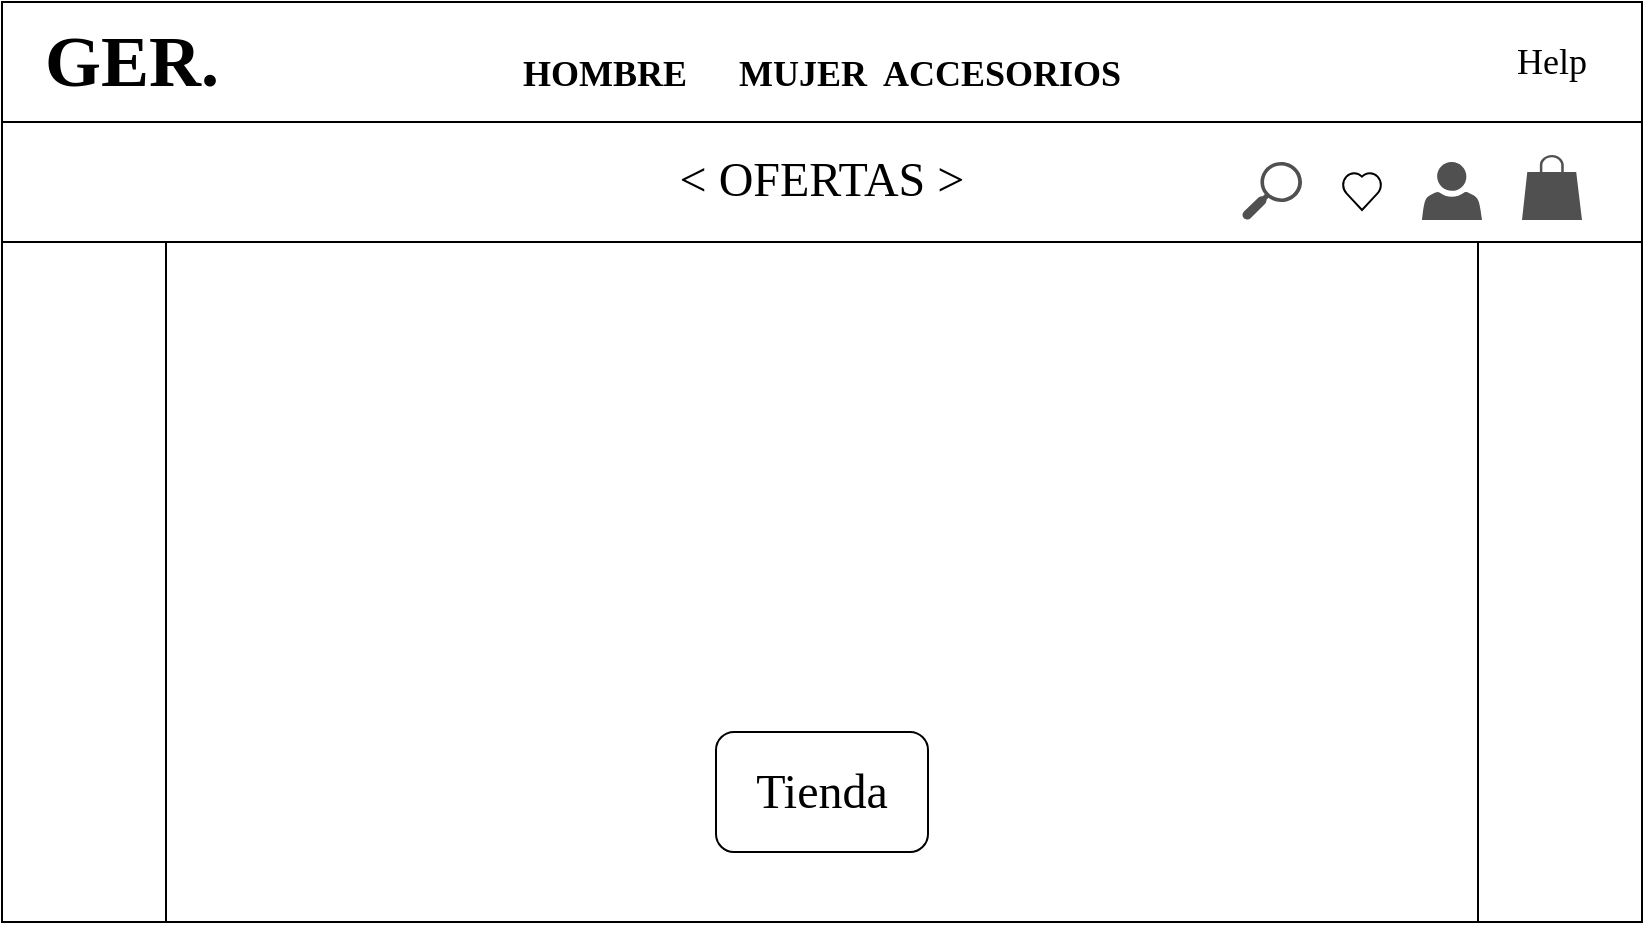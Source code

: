 <mxfile version="17.4.2" type="device"><diagram id="TskR9jYv6wMK5H303OA3" name="Página-1"><mxGraphModel dx="1278" dy="649" grid="1" gridSize="10" guides="1" tooltips="1" connect="1" arrows="1" fold="1" page="1" pageScale="1" pageWidth="827" pageHeight="1169" math="0" shadow="0"><root><mxCell id="0"/><mxCell id="1" parent="0"/><mxCell id="IfCrElU4NIHjidWgs5Dv-1" value="" style="rounded=0;whiteSpace=wrap;html=1;" vertex="1" parent="1"><mxGeometry width="820" height="120" as="geometry"/></mxCell><mxCell id="IfCrElU4NIHjidWgs5Dv-2" value="" style="endArrow=none;html=1;rounded=0;exitX=0;exitY=0.5;exitDx=0;exitDy=0;entryX=1;entryY=0.5;entryDx=0;entryDy=0;" edge="1" parent="1" source="IfCrElU4NIHjidWgs5Dv-1" target="IfCrElU4NIHjidWgs5Dv-1"><mxGeometry width="50" height="50" relative="1" as="geometry"><mxPoint x="390" y="260" as="sourcePoint"/><mxPoint x="440" y="210" as="targetPoint"/></mxGeometry></mxCell><mxCell id="IfCrElU4NIHjidWgs5Dv-3" value="&lt;b&gt;&lt;font style=&quot;font-size: 36px&quot; face=&quot;Tahoma&quot;&gt;GER.&lt;/font&gt;&lt;/b&gt;" style="text;html=1;strokeColor=none;fillColor=none;align=center;verticalAlign=middle;whiteSpace=wrap;rounded=0;" vertex="1" parent="1"><mxGeometry x="10" width="110" height="60" as="geometry"/></mxCell><mxCell id="IfCrElU4NIHjidWgs5Dv-4" value="&lt;font style=&quot;font-size: 18px&quot;&gt;&lt;b&gt;HOMBRE &lt;span style=&quot;white-space: pre&quot;&gt;&#9;&lt;/span&gt;MUJER &lt;span style=&quot;white-space: pre&quot;&gt;&#9;&lt;/span&gt;ACCESORIOS&lt;/b&gt;&lt;/font&gt;" style="text;html=1;strokeColor=none;fillColor=none;align=center;verticalAlign=middle;whiteSpace=wrap;rounded=0;fontFamily=Tahoma;fontSize=36;" vertex="1" parent="1"><mxGeometry x="240" y="15" width="340" height="30" as="geometry"/></mxCell><mxCell id="IfCrElU4NIHjidWgs5Dv-6" value="" style="sketch=0;pointerEvents=1;shadow=0;dashed=0;html=1;strokeColor=none;fillColor=#505050;labelPosition=center;verticalLabelPosition=bottom;verticalAlign=top;outlineConnect=0;align=center;shape=mxgraph.office.concepts.search;fontFamily=Tahoma;fontSize=18;" vertex="1" parent="1"><mxGeometry x="620" y="80" width="30" height="29" as="geometry"/></mxCell><mxCell id="IfCrElU4NIHjidWgs5Dv-7" value="" style="verticalLabelPosition=bottom;verticalAlign=top;html=1;shape=mxgraph.basic.heart;fontFamily=Tahoma;fontSize=18;" vertex="1" parent="1"><mxGeometry x="670" y="85" width="20" height="19" as="geometry"/></mxCell><mxCell id="IfCrElU4NIHjidWgs5Dv-9" value="" style="sketch=0;pointerEvents=1;shadow=0;dashed=0;html=1;strokeColor=none;fillColor=#505050;labelPosition=center;verticalLabelPosition=bottom;verticalAlign=top;outlineConnect=0;align=center;shape=mxgraph.office.users.user;fontFamily=Tahoma;fontSize=18;" vertex="1" parent="1"><mxGeometry x="710" y="80" width="30" height="29" as="geometry"/></mxCell><mxCell id="IfCrElU4NIHjidWgs5Dv-10" value="" style="sketch=0;pointerEvents=1;shadow=0;dashed=0;html=1;strokeColor=none;fillColor=#505050;labelPosition=center;verticalLabelPosition=bottom;verticalAlign=top;outlineConnect=0;align=center;shape=mxgraph.office.concepts.marketplace_shopping_bag;fontFamily=Tahoma;fontSize=18;" vertex="1" parent="1"><mxGeometry x="760" y="76.5" width="30" height="32.5" as="geometry"/></mxCell><mxCell id="IfCrElU4NIHjidWgs5Dv-11" value="Help" style="text;html=1;strokeColor=none;fillColor=none;align=center;verticalAlign=middle;whiteSpace=wrap;rounded=0;fontFamily=Tahoma;fontSize=18;" vertex="1" parent="1"><mxGeometry x="745" y="15" width="60" height="30" as="geometry"/></mxCell><mxCell id="IfCrElU4NIHjidWgs5Dv-12" value="&lt;font face=&quot;Lucida Console&quot; style=&quot;font-size: 24px&quot;&gt;&amp;lt; OFERTAS &amp;gt;&lt;/font&gt;" style="text;html=1;strokeColor=none;fillColor=none;align=center;verticalAlign=middle;whiteSpace=wrap;rounded=0;fontFamily=Tahoma;fontSize=18;" vertex="1" parent="1"><mxGeometry x="325" y="74" width="170" height="30" as="geometry"/></mxCell><mxCell id="IfCrElU4NIHjidWgs5Dv-13" value="" style="shape=process;whiteSpace=wrap;html=1;backgroundOutline=1;fontFamily=Lucida Console;fontSize=24;" vertex="1" parent="1"><mxGeometry y="120" width="820" height="340" as="geometry"/></mxCell><mxCell id="IfCrElU4NIHjidWgs5Dv-14" value="" style="rounded=1;whiteSpace=wrap;html=1;fontFamily=Lucida Console;fontSize=24;" vertex="1" parent="1"><mxGeometry x="357" y="365" width="106" height="60" as="geometry"/></mxCell><mxCell id="IfCrElU4NIHjidWgs5Dv-15" value="Tienda" style="text;html=1;strokeColor=none;fillColor=none;align=center;verticalAlign=middle;whiteSpace=wrap;rounded=0;fontFamily=Lucida Console;fontSize=24;" vertex="1" parent="1"><mxGeometry x="360" y="380" width="100" height="30" as="geometry"/></mxCell></root></mxGraphModel></diagram></mxfile>